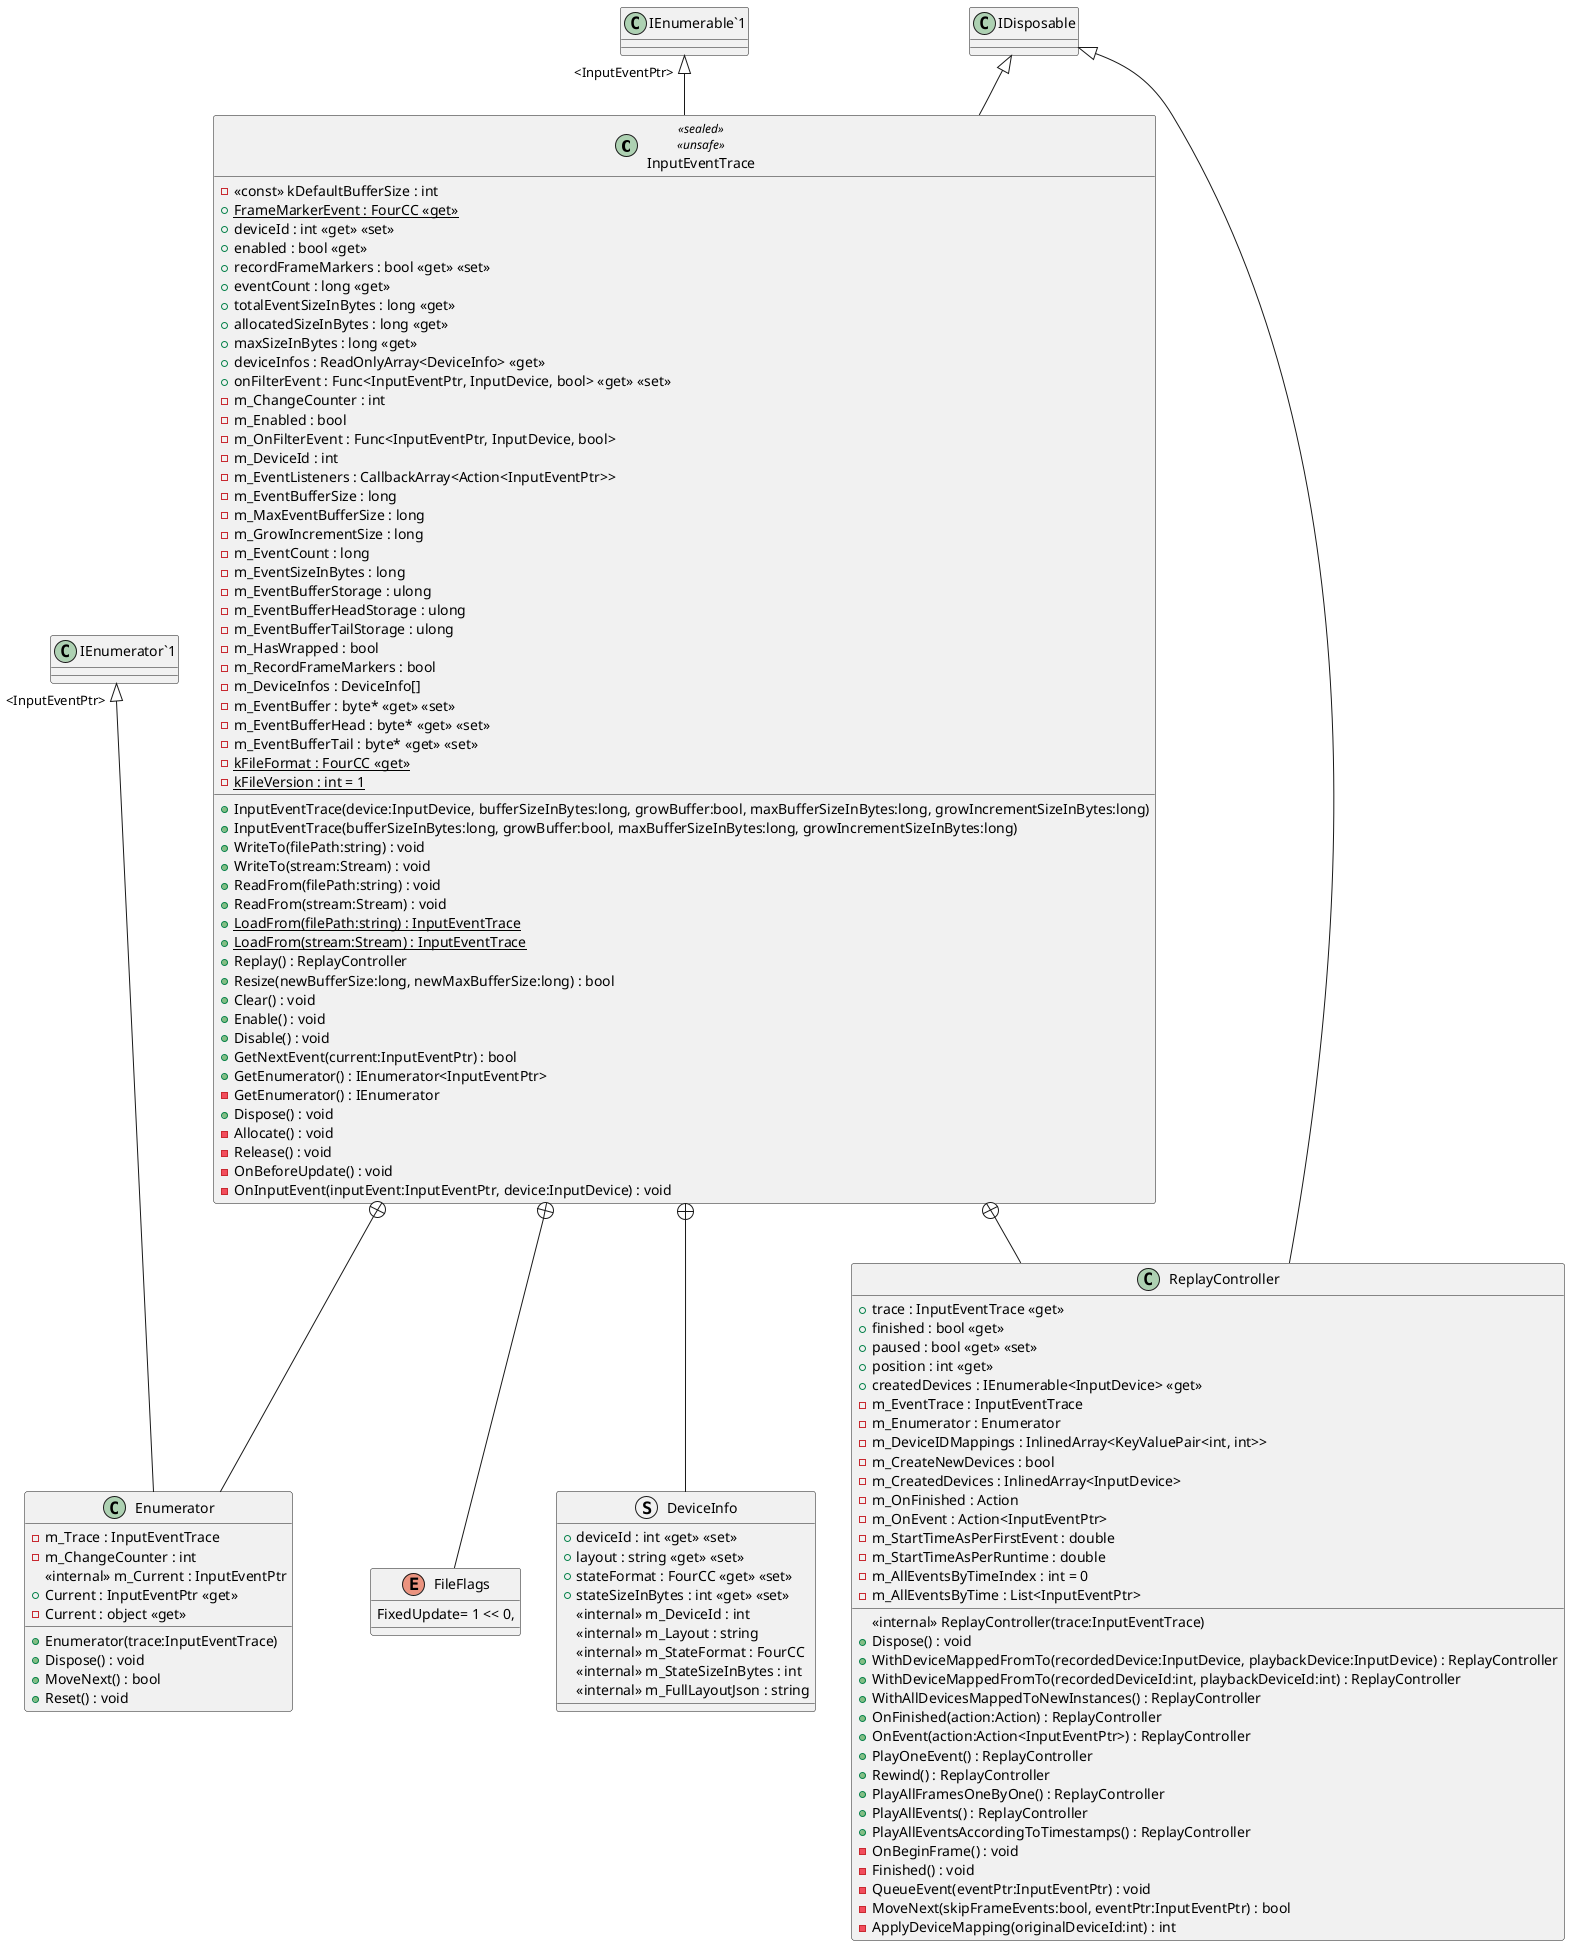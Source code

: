 @startuml
class InputEventTrace <<sealed>> <<unsafe>> {
    - <<const>> kDefaultBufferSize : int
    + {static} FrameMarkerEvent : FourCC <<get>>
    + deviceId : int <<get>> <<set>>
    + enabled : bool <<get>>
    + recordFrameMarkers : bool <<get>> <<set>>
    + eventCount : long <<get>>
    + totalEventSizeInBytes : long <<get>>
    + allocatedSizeInBytes : long <<get>>
    + maxSizeInBytes : long <<get>>
    + deviceInfos : ReadOnlyArray<DeviceInfo> <<get>>
    + onFilterEvent : Func<InputEventPtr, InputDevice, bool> <<get>> <<set>>
    + InputEventTrace(device:InputDevice, bufferSizeInBytes:long, growBuffer:bool, maxBufferSizeInBytes:long, growIncrementSizeInBytes:long)
    + InputEventTrace(bufferSizeInBytes:long, growBuffer:bool, maxBufferSizeInBytes:long, growIncrementSizeInBytes:long)
    + WriteTo(filePath:string) : void
    + WriteTo(stream:Stream) : void
    + ReadFrom(filePath:string) : void
    + ReadFrom(stream:Stream) : void
    + {static} LoadFrom(filePath:string) : InputEventTrace
    + {static} LoadFrom(stream:Stream) : InputEventTrace
    + Replay() : ReplayController
    + Resize(newBufferSize:long, newMaxBufferSize:long) : bool
    + Clear() : void
    + Enable() : void
    + Disable() : void
    + GetNextEvent(current:InputEventPtr) : bool
    + GetEnumerator() : IEnumerator<InputEventPtr>
    - GetEnumerator() : IEnumerator
    + Dispose() : void
    - m_ChangeCounter : int
    - m_Enabled : bool
    - m_OnFilterEvent : Func<InputEventPtr, InputDevice, bool>
    - m_DeviceId : int
    - m_EventListeners : CallbackArray<Action<InputEventPtr>>
    - m_EventBufferSize : long
    - m_MaxEventBufferSize : long
    - m_GrowIncrementSize : long
    - m_EventCount : long
    - m_EventSizeInBytes : long
    - m_EventBufferStorage : ulong
    - m_EventBufferHeadStorage : ulong
    - m_EventBufferTailStorage : ulong
    - m_HasWrapped : bool
    - m_RecordFrameMarkers : bool
    - m_DeviceInfos : DeviceInfo[]
    - m_EventBuffer : byte* <<get>> <<set>>
    - m_EventBufferHead : byte* <<get>> <<set>>
    - m_EventBufferTail : byte* <<get>> <<set>>
    - Allocate() : void
    - Release() : void
    - OnBeforeUpdate() : void
    - OnInputEvent(inputEvent:InputEventPtr, device:InputDevice) : void
    - {static} kFileFormat : FourCC <<get>>
    - {static} kFileVersion : int = 1
}
class Enumerator {
    - m_Trace : InputEventTrace
    - m_ChangeCounter : int
    <<internal>> m_Current : InputEventPtr
    + Enumerator(trace:InputEventTrace)
    + Dispose() : void
    + MoveNext() : bool
    + Reset() : void
    + Current : InputEventPtr <<get>>
    - Current : object <<get>>
}
enum FileFlags {
    FixedUpdate= 1 << 0,
}
class ReplayController {
    + trace : InputEventTrace <<get>>
    + finished : bool <<get>>
    + paused : bool <<get>> <<set>>
    + position : int <<get>>
    + createdDevices : IEnumerable<InputDevice> <<get>>
    - m_EventTrace : InputEventTrace
    - m_Enumerator : Enumerator
    - m_DeviceIDMappings : InlinedArray<KeyValuePair<int, int>>
    - m_CreateNewDevices : bool
    - m_CreatedDevices : InlinedArray<InputDevice>
    - m_OnFinished : Action
    - m_OnEvent : Action<InputEventPtr>
    - m_StartTimeAsPerFirstEvent : double
    - m_StartTimeAsPerRuntime : double
    - m_AllEventsByTimeIndex : int = 0
    - m_AllEventsByTime : List<InputEventPtr>
    <<internal>> ReplayController(trace:InputEventTrace)
    + Dispose() : void
    + WithDeviceMappedFromTo(recordedDevice:InputDevice, playbackDevice:InputDevice) : ReplayController
    + WithDeviceMappedFromTo(recordedDeviceId:int, playbackDeviceId:int) : ReplayController
    + WithAllDevicesMappedToNewInstances() : ReplayController
    + OnFinished(action:Action) : ReplayController
    + OnEvent(action:Action<InputEventPtr>) : ReplayController
    + PlayOneEvent() : ReplayController
    + Rewind() : ReplayController
    + PlayAllFramesOneByOne() : ReplayController
    + PlayAllEvents() : ReplayController
    + PlayAllEventsAccordingToTimestamps() : ReplayController
    - OnBeginFrame() : void
    - Finished() : void
    - QueueEvent(eventPtr:InputEventPtr) : void
    - MoveNext(skipFrameEvents:bool, eventPtr:InputEventPtr) : bool
    - ApplyDeviceMapping(originalDeviceId:int) : int
}
struct DeviceInfo {
    + deviceId : int <<get>> <<set>>
    + layout : string <<get>> <<set>>
    + stateFormat : FourCC <<get>> <<set>>
    + stateSizeInBytes : int <<get>> <<set>>
    <<internal>> m_DeviceId : int
    <<internal>> m_Layout : string
    <<internal>> m_StateFormat : FourCC
    <<internal>> m_StateSizeInBytes : int
    <<internal>> m_FullLayoutJson : string
}
IDisposable <|-- InputEventTrace
"IEnumerable`1" "<InputEventPtr>" <|-- InputEventTrace
InputEventTrace +-- Enumerator
"IEnumerator`1" "<InputEventPtr>" <|-- Enumerator
InputEventTrace +-- FileFlags
InputEventTrace +-- ReplayController
IDisposable <|-- ReplayController
InputEventTrace +-- DeviceInfo
@enduml
